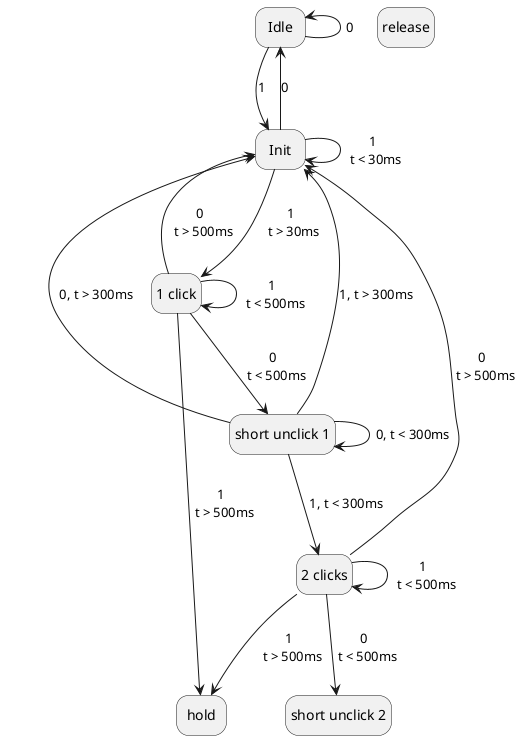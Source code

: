 @startuml button_fsm

hide empty description

state "Idle" as Idle 
state "Init" as Init 
state "1 click" as Click1
state "2 clicks" as Click2
state "hold" as hold
state "release" as release
state "short unclick 1" as su1
state "short unclick 2" as su2

Idle -up-> Idle : 0
Idle -> Init : 1

Init --> Idle : 0
Init --> Init : 1 \n t < 30ms
Init --> Click1 : 1 \n t > 30ms

Click1 --> su1 : 0 \n t < 500ms
Click1 --> Init : 0 \n t > 500ms
Click1 --> hold : 1 \n t > 500ms
Click1 --> Click1 : 1 \n t < 500ms

su1 --> Click2 : 1, t < 300ms
su1 --> Init : 1, t > 300ms
su1 --> su1 : 0, t < 300ms
su1 --> Init : 0, t > 300ms

Click2 --> su2 : 0 \n t < 500ms
Click2 --> Init : 0 \n t > 500ms
Click2 --> hold : 1 \n t > 500ms
Click2 --> Click2 : 1 \n t < 500ms


@enduml